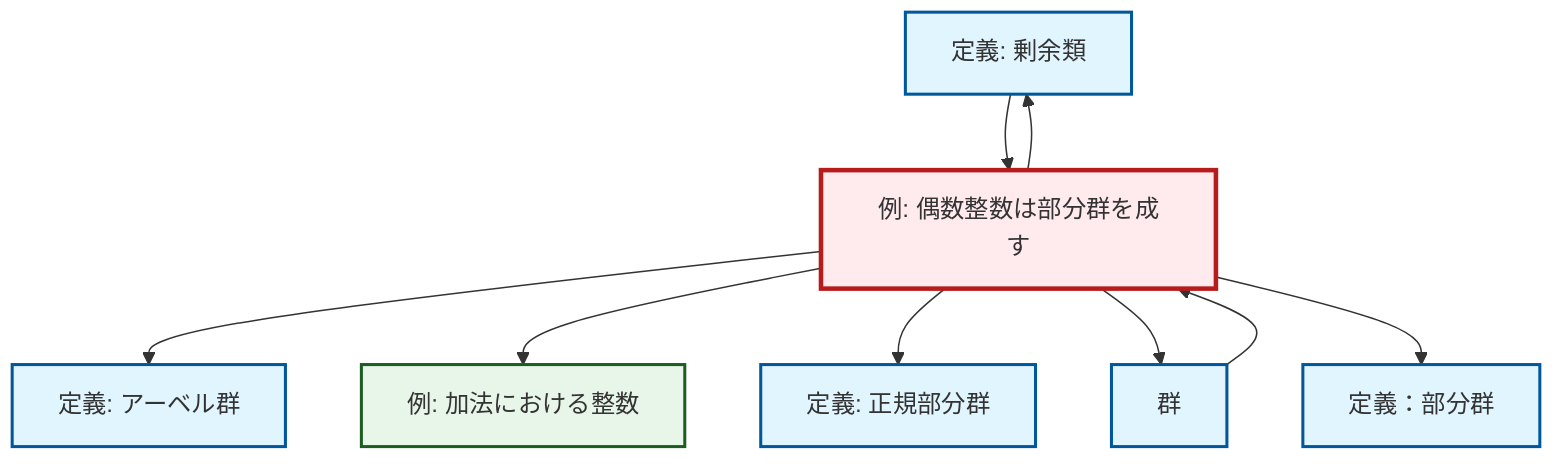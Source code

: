 graph TD
    classDef definition fill:#e1f5fe,stroke:#01579b,stroke-width:2px
    classDef theorem fill:#f3e5f5,stroke:#4a148c,stroke-width:2px
    classDef axiom fill:#fff3e0,stroke:#e65100,stroke-width:2px
    classDef example fill:#e8f5e9,stroke:#1b5e20,stroke-width:2px
    classDef current fill:#ffebee,stroke:#b71c1c,stroke-width:3px
    ex-integers-addition["例: 加法における整数"]:::example
    def-coset["定義: 剰余類"]:::definition
    def-abelian-group["定義: アーベル群"]:::definition
    def-normal-subgroup["定義: 正規部分群"]:::definition
    def-group["群"]:::definition
    ex-even-integers-subgroup["例: 偶数整数は部分群を成す"]:::example
    def-subgroup["定義：部分群"]:::definition
    ex-even-integers-subgroup --> def-abelian-group
    ex-even-integers-subgroup --> ex-integers-addition
    ex-even-integers-subgroup --> def-normal-subgroup
    ex-even-integers-subgroup --> def-group
    def-coset --> ex-even-integers-subgroup
    def-group --> ex-even-integers-subgroup
    ex-even-integers-subgroup --> def-subgroup
    ex-even-integers-subgroup --> def-coset
    class ex-even-integers-subgroup current